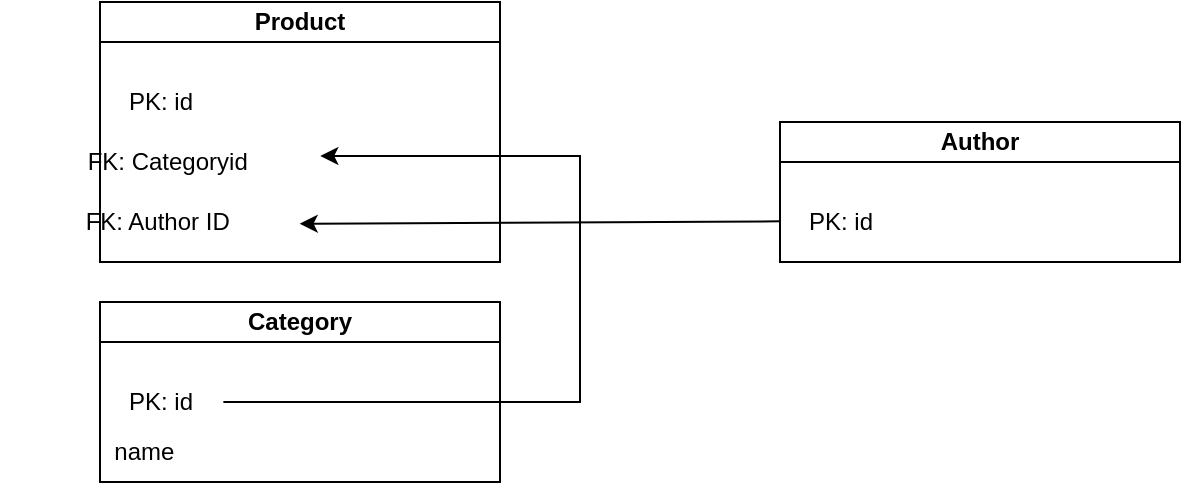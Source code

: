 <mxfile version="21.1.7" type="github">
  <diagram name="Страница 1" id="MLNFTQiBZzPMPvmRvN_a">
    <mxGraphModel dx="830" dy="470" grid="1" gridSize="10" guides="1" tooltips="1" connect="1" arrows="1" fold="1" page="1" pageScale="1" pageWidth="827" pageHeight="1169" math="0" shadow="0">
      <root>
        <mxCell id="0" />
        <mxCell id="1" parent="0" />
        <mxCell id="IGYyDffDc0GSXXD-Tj02-1" value="Product" style="swimlane;whiteSpace=wrap;html=1;startSize=20;" vertex="1" parent="1">
          <mxGeometry x="80" y="20" width="200" height="130" as="geometry" />
        </mxCell>
        <mxCell id="IGYyDffDc0GSXXD-Tj02-3" value="&lt;span style=&quot;white-space: pre;&quot;&gt; &lt;/span&gt;&lt;span style=&quot;white-space: pre;&quot;&gt; &lt;/span&gt;FK: Categoryid" style="text;html=1;align=center;verticalAlign=middle;resizable=0;points=[];autosize=1;strokeColor=none;fillColor=none;" vertex="1" parent="IGYyDffDc0GSXXD-Tj02-1">
          <mxGeometry x="-50" y="65" width="160" height="30" as="geometry" />
        </mxCell>
        <mxCell id="IGYyDffDc0GSXXD-Tj02-2" value="PK: id" style="text;html=1;align=center;verticalAlign=middle;resizable=0;points=[];autosize=1;strokeColor=none;fillColor=none;" vertex="1" parent="IGYyDffDc0GSXXD-Tj02-1">
          <mxGeometry y="35" width="60" height="30" as="geometry" />
        </mxCell>
        <mxCell id="IGYyDffDc0GSXXD-Tj02-4" value="&lt;span style=&quot;white-space: pre;&quot;&gt; &lt;/span&gt;&lt;span style=&quot;white-space: pre;&quot;&gt; &lt;/span&gt;FK: Author ID" style="text;html=1;align=center;verticalAlign=middle;resizable=0;points=[];autosize=1;strokeColor=none;fillColor=none;" vertex="1" parent="IGYyDffDc0GSXXD-Tj02-1">
          <mxGeometry x="-50" y="95" width="150" height="30" as="geometry" />
        </mxCell>
        <mxCell id="IGYyDffDc0GSXXD-Tj02-5" value="Author" style="swimlane;whiteSpace=wrap;html=1;startSize=20;" vertex="1" parent="1">
          <mxGeometry x="420" y="80" width="200" height="70" as="geometry" />
        </mxCell>
        <mxCell id="IGYyDffDc0GSXXD-Tj02-7" value="PK: id" style="text;html=1;align=center;verticalAlign=middle;resizable=0;points=[];autosize=1;strokeColor=none;fillColor=none;" vertex="1" parent="IGYyDffDc0GSXXD-Tj02-5">
          <mxGeometry y="35" width="60" height="30" as="geometry" />
        </mxCell>
        <mxCell id="IGYyDffDc0GSXXD-Tj02-9" value="Category" style="swimlane;whiteSpace=wrap;html=1;startSize=20;" vertex="1" parent="1">
          <mxGeometry x="80" y="170" width="200" height="90" as="geometry" />
        </mxCell>
        <mxCell id="IGYyDffDc0GSXXD-Tj02-10" value="PK: id" style="text;html=1;align=center;verticalAlign=middle;resizable=0;points=[];autosize=1;strokeColor=none;fillColor=none;" vertex="1" parent="IGYyDffDc0GSXXD-Tj02-9">
          <mxGeometry y="35" width="60" height="30" as="geometry" />
        </mxCell>
        <mxCell id="IGYyDffDc0GSXXD-Tj02-11" value="&lt;span style=&quot;white-space: pre;&quot;&gt; &lt;/span&gt;name" style="text;html=1;align=center;verticalAlign=middle;resizable=0;points=[];autosize=1;strokeColor=none;fillColor=none;" vertex="1" parent="IGYyDffDc0GSXXD-Tj02-9">
          <mxGeometry x="-20" y="60" width="80" height="30" as="geometry" />
        </mxCell>
        <mxCell id="IGYyDffDc0GSXXD-Tj02-12" value="" style="endArrow=classic;html=1;rounded=0;exitX=0.008;exitY=0.489;exitDx=0;exitDy=0;exitPerimeter=0;entryX=0.999;entryY=0.529;entryDx=0;entryDy=0;entryPerimeter=0;" edge="1" parent="1" source="IGYyDffDc0GSXXD-Tj02-7" target="IGYyDffDc0GSXXD-Tj02-4">
          <mxGeometry width="50" height="50" relative="1" as="geometry">
            <mxPoint x="340" y="180" as="sourcePoint" />
            <mxPoint x="390" y="130" as="targetPoint" />
          </mxGeometry>
        </mxCell>
        <mxCell id="IGYyDffDc0GSXXD-Tj02-13" value="" style="endArrow=classic;html=1;rounded=0;exitX=1.028;exitY=0.499;exitDx=0;exitDy=0;exitPerimeter=0;entryX=1.001;entryY=0.398;entryDx=0;entryDy=0;entryPerimeter=0;" edge="1" parent="1" source="IGYyDffDc0GSXXD-Tj02-10" target="IGYyDffDc0GSXXD-Tj02-3">
          <mxGeometry width="50" height="50" relative="1" as="geometry">
            <mxPoint x="340" y="180" as="sourcePoint" />
            <mxPoint x="320" y="20" as="targetPoint" />
            <Array as="points">
              <mxPoint x="320" y="220" />
              <mxPoint x="320" y="97" />
            </Array>
          </mxGeometry>
        </mxCell>
      </root>
    </mxGraphModel>
  </diagram>
</mxfile>
